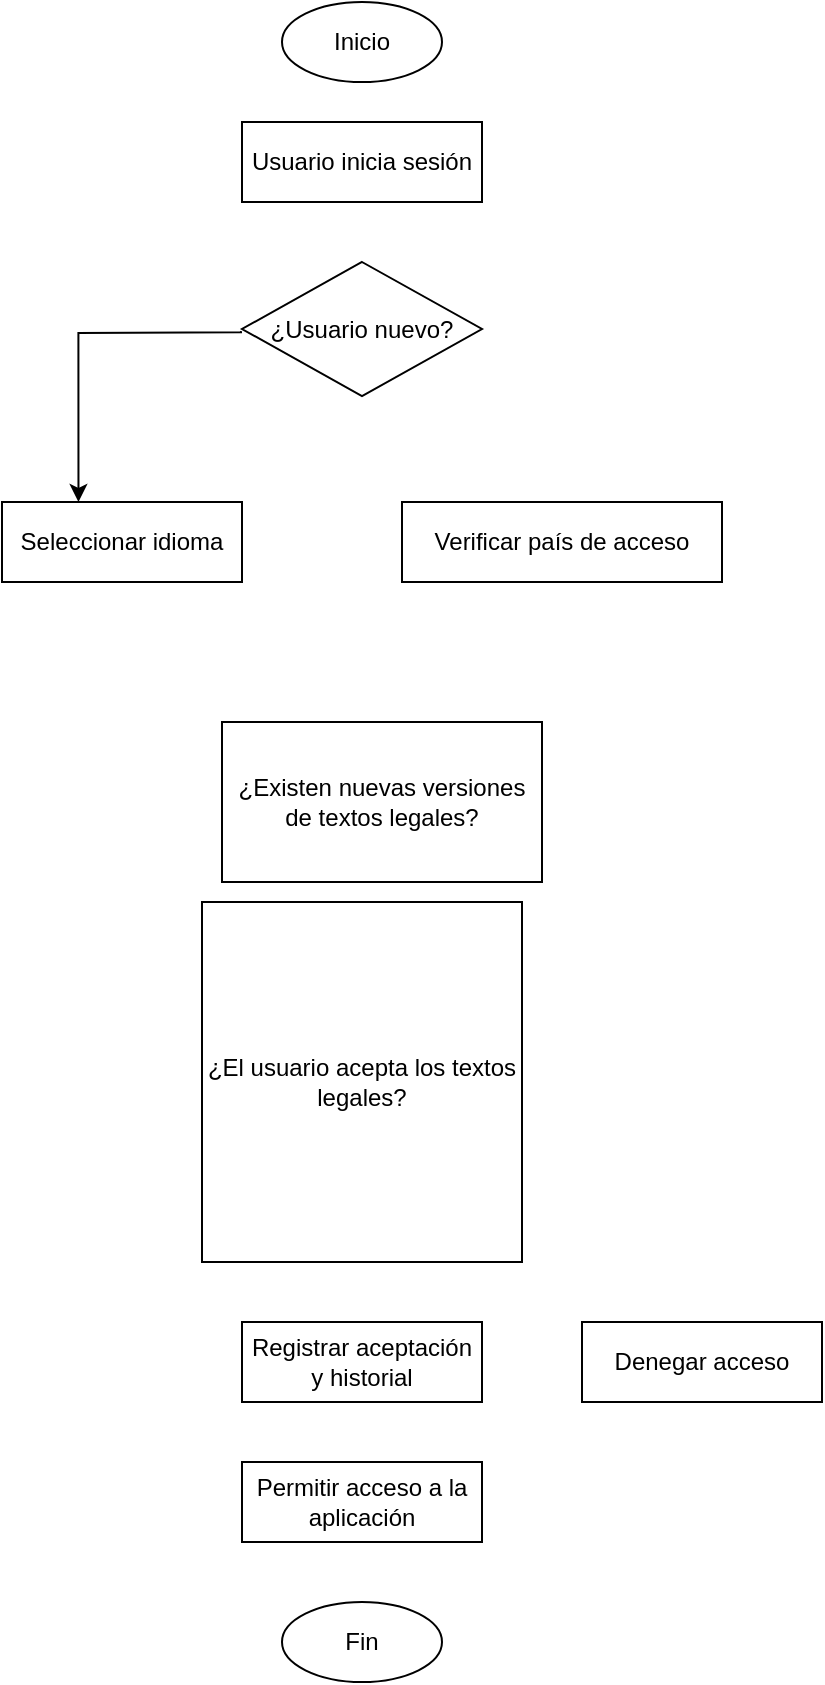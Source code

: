 <mxfile version="26.2.4">
  <diagram id="AOwrJ3HKE57Ekyme98Rb" name="Página-1">
    <mxGraphModel dx="467289" dy="283379" grid="1" gridSize="10" guides="1" tooltips="1" connect="1" arrows="1" fold="1" page="1" pageScale="1" pageWidth="827" pageHeight="1169" math="0" shadow="0">
      <root>
        <mxCell id="0" />
        <mxCell id="1" parent="0" />
        <mxCell id="2" value="Inicio" style="ellipse;whiteSpace=wrap;" parent="1" vertex="1">
          <mxGeometry x="-418940" y="-249220" width="80" height="40" as="geometry" />
        </mxCell>
        <mxCell id="3" value="Usuario inicia sesión" style="shape=rectangle;whiteSpace=wrap;" parent="1" vertex="1">
          <mxGeometry x="-418960" y="-249160" width="120" height="40" as="geometry" />
        </mxCell>
        <mxCell id="5" value="Seleccionar idioma" style="shape=rectangle;whiteSpace=wrap;" parent="1" vertex="1">
          <mxGeometry x="-419080" y="-248970" width="120" height="40" as="geometry" />
        </mxCell>
        <mxCell id="6" value="Verificar país de acceso" style="shape=diamond;whiteSpace=wrap;" parent="1" vertex="1">
          <mxGeometry x="-418880" y="-248970" width="160" height="40" as="geometry" />
        </mxCell>
        <mxCell id="7" value="¿Existen nuevas versiones de textos legales?" style="shape=diamond;whiteSpace=wrap;" parent="1" vertex="1">
          <mxGeometry x="-418970" y="-248860" width="160" height="80" as="geometry" />
        </mxCell>
        <mxCell id="8" value="Mostrar textos legales en el idioma registrado" style="shape=rectangle;whiteSpace=wrap;" parent="1" vertex="1">
          <mxGeometry x="-418950" y="-248750" width="120" height="40" as="geometry" />
        </mxCell>
        <mxCell id="9" value="¿El usuario acepta los textos legales?" style="shape=diamond;whiteSpace=wrap;" parent="1" vertex="1">
          <mxGeometry x="-418980" y="-248770" width="160" height="180" as="geometry" />
        </mxCell>
        <mxCell id="10" value="Registrar aceptación y historial" style="shape=rectangle;whiteSpace=wrap;" parent="1" vertex="1">
          <mxGeometry x="-418960" y="-248560" width="120" height="40" as="geometry" />
        </mxCell>
        <mxCell id="11" value="Permitir acceso a la aplicación" style="shape=rectangle;whiteSpace=wrap;" parent="1" vertex="1">
          <mxGeometry x="-418960" y="-248490" width="120" height="40" as="geometry" />
        </mxCell>
        <mxCell id="12" value="Denegar acceso" style="shape=rectangle;whiteSpace=wrap;" parent="1" vertex="1">
          <mxGeometry x="-418790" y="-248560" width="120" height="40" as="geometry" />
        </mxCell>
        <mxCell id="13" value="Fin" style="ellipse;whiteSpace=wrap;" parent="1" vertex="1">
          <mxGeometry x="-418940" y="-248420" width="80" height="40" as="geometry" />
        </mxCell>
        <mxCell id="14" parent="1" source="2" target="3" edge="1" />
        <mxCell id="15" parent="1" source="3" target="4" edge="1" />
        <mxCell id="16" style="edgeStyle=elbowEdgeStyle;elbow=vertical;" parent="1" source="4" target="5" edge="1" />
        <mxCell id="17" style="edgeStyle=elbowEdgeStyle;elbow=vertical;" parent="1" source="4" target="6" edge="1" />
        <mxCell id="18" parent="1" source="6" target="7" edge="1" />
        <mxCell id="19" parent="1" source="7" target="8" edge="1" />
        <mxCell id="20" parent="1" source="8" target="9" edge="1" />
        <mxCell id="21" style="edgeStyle=elbowEdgeStyle;elbow=vertical;" parent="1" source="9" target="10" edge="1" />
        <mxCell id="22" style="edgeStyle=elbowEdgeStyle;elbow=vertical;" parent="1" source="9" target="12" edge="1" />
        <mxCell id="23" parent="1" source="10" target="11" edge="1" />
        <mxCell id="24" parent="1" source="11" target="13" edge="1" />
        <mxCell id="25" parent="1" source="12" target="13" edge="1" />
        <mxCell id="Bvq5w_urNFzUi2PwKE7C-28" style="edgeStyle=orthogonalEdgeStyle;rounded=0;orthogonalLoop=1;jettySize=auto;html=1;exitX=0.5;exitY=1;exitDx=0;exitDy=0;entryX=0.327;entryY=-0.039;entryDx=0;entryDy=0;entryPerimeter=0;" edge="1" parent="1">
          <mxGeometry relative="1" as="geometry">
            <mxPoint x="-419041.76" y="-248970" as="targetPoint" />
            <mxPoint x="-418961.03" y="-249054.94" as="sourcePoint" />
            <Array as="points">
              <mxPoint x="-418960" y="-249054.44" />
              <mxPoint x="-419042" y="-249054.44" />
            </Array>
          </mxGeometry>
        </mxCell>
        <mxCell id="Bvq5w_urNFzUi2PwKE7C-27" value="¿Usuario nuevo?" style="rhombus;whiteSpace=wrap;html=1;" vertex="1" parent="1">
          <mxGeometry x="-418960" y="-249090" width="120" height="67" as="geometry" />
        </mxCell>
      </root>
    </mxGraphModel>
  </diagram>
</mxfile>
